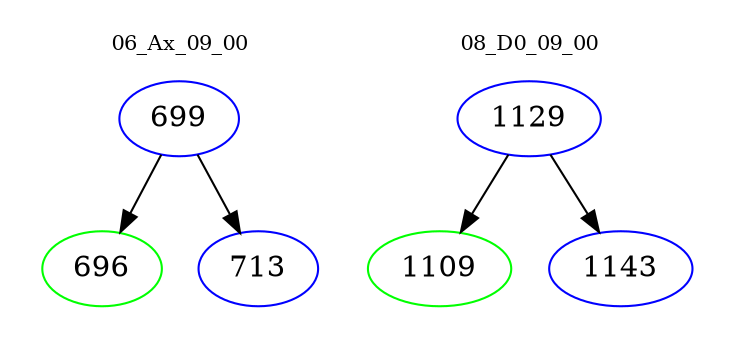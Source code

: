 digraph{
subgraph cluster_0 {
color = white
label = "06_Ax_09_00";
fontsize=10;
T0_699 [label="699", color="blue"]
T0_699 -> T0_696 [color="black"]
T0_696 [label="696", color="green"]
T0_699 -> T0_713 [color="black"]
T0_713 [label="713", color="blue"]
}
subgraph cluster_1 {
color = white
label = "08_D0_09_00";
fontsize=10;
T1_1129 [label="1129", color="blue"]
T1_1129 -> T1_1109 [color="black"]
T1_1109 [label="1109", color="green"]
T1_1129 -> T1_1143 [color="black"]
T1_1143 [label="1143", color="blue"]
}
}
